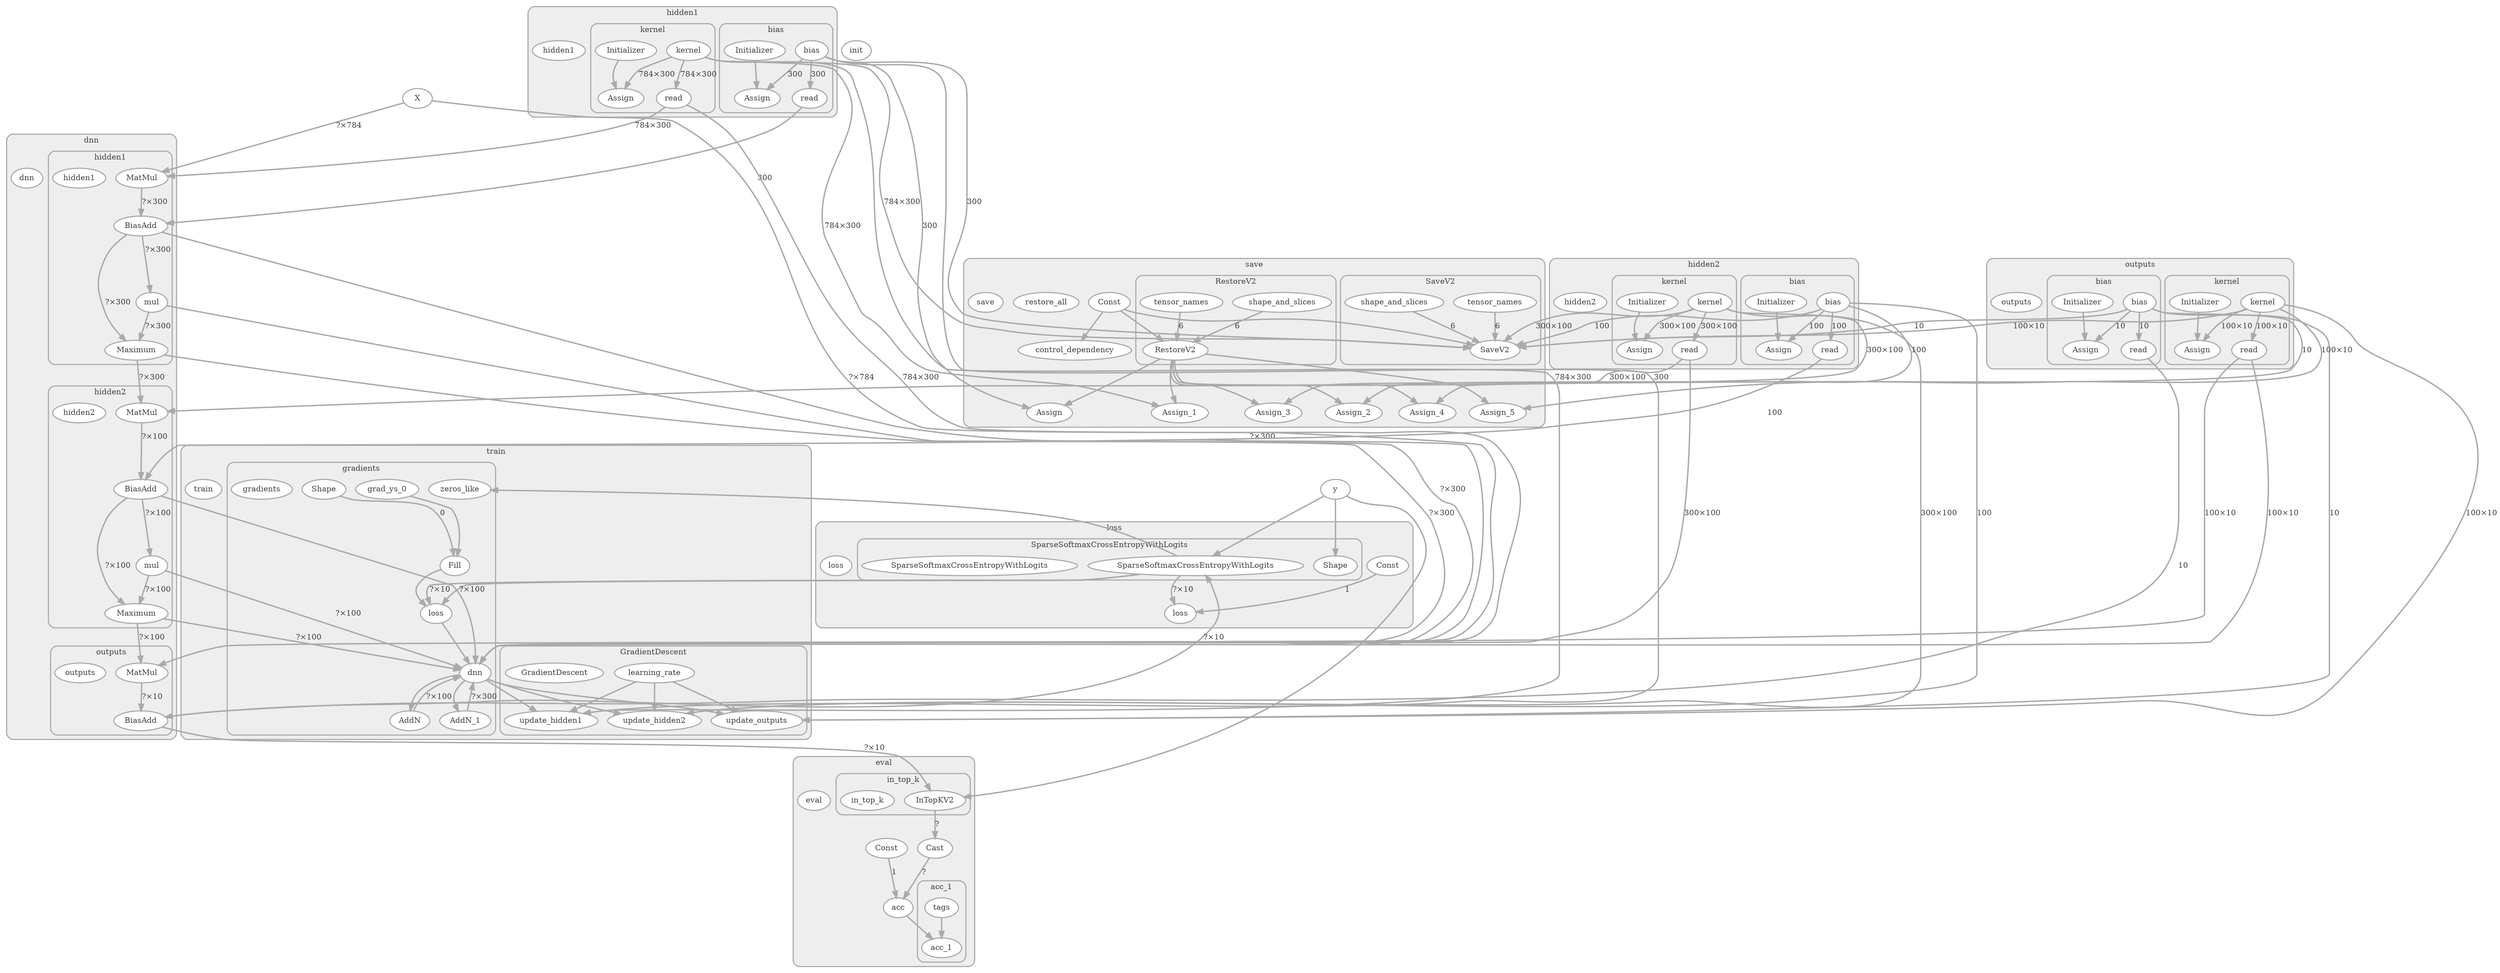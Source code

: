 digraph G {
	graph [color=white fillcolor=white fontcolor="#414141" style=rounded]
	node [color="#aaaaaa" fillcolor=white fontcolor="#414141" penwidth=2 style=filled]
	edge [arrowsize=1.2 color="#aaaaaa" fontcolor="#414141" penwidth=2.5]
	X [label=X]
	y [label=y]
	init [label=init]
	subgraph cluster_0 {
		graph [bgcolor="#eeeeee" color="#aaaaaa" fontcolor="#414141" label=save penwidth=2 style=rounded]
		node [color="#aaaaaa" fillcolor=white fontcolor="#414141" penwidth=2 style=filled]
		edge [arrowsize=1.2 color="#aaaaaa" fontcolor="#414141" penwidth=2.5]
		"save/Assign_2" [label=Assign_2]
		"save/Const" [label=Const]
		"save/Assign_4" [label=Assign_4]
		"save/restore_all" [label=restore_all]
		"save/Assign_1" [label=Assign_1]
		"save/Assign" [label=Assign]
		"save/Assign_3" [label=Assign_3]
		"save/control_dependency" [label=control_dependency]
		"save/Assign_5" [label=Assign_5]
		subgraph cluster_0 {
			graph [bgcolor="#eeeeee" color="#aaaaaa" fontcolor="#414141" label=SaveV2 penwidth=2 style=rounded]
			node [color="#aaaaaa" fillcolor=white fontcolor="#414141" penwidth=2 style=filled]
			edge [arrowsize=1.2 color="#aaaaaa" fontcolor="#414141" penwidth=2.5]
			"save/SaveV2/shape_and_slices" [label=shape_and_slices]
			"save/SaveV2/tensor_names" [label=tensor_names]
			"save/SaveV2" [label=SaveV2]
		}
		subgraph cluster_1 {
			graph [bgcolor="#eeeeee" color="#aaaaaa" fontcolor="#414141" label=RestoreV2 penwidth=2 style=rounded]
			node [color="#aaaaaa" fillcolor=white fontcolor="#414141" penwidth=2 style=filled]
			edge [arrowsize=1.2 color="#aaaaaa" fontcolor="#414141" penwidth=2.5]
			"save/RestoreV2/tensor_names" [label=tensor_names]
			"save/RestoreV2/shape_and_slices" [label=shape_and_slices]
			"save/RestoreV2" [label=RestoreV2]
		}
		save [label=save]
	}
	subgraph cluster_3 {
		graph [bgcolor="#eeeeee" color="#aaaaaa" fontcolor="#414141" label=hidden1 penwidth=2 style=rounded]
		node [color="#aaaaaa" fillcolor=white fontcolor="#414141" penwidth=2 style=filled]
		edge [arrowsize=1.2 color="#aaaaaa" fontcolor="#414141" penwidth=2.5]
		subgraph cluster_3 {
			graph [bgcolor="#eeeeee" color="#aaaaaa" fontcolor="#414141" label=bias penwidth=2 style=rounded]
			node [color="#aaaaaa" fillcolor=white fontcolor="#414141" penwidth=2 style=filled]
			edge [arrowsize=1.2 color="#aaaaaa" fontcolor="#414141" penwidth=2.5]
			"hidden1/bias/Initializer" [label=Initializer]
			"hidden1/bias/Assign" [label=Assign]
			"hidden1/bias/read" [label=read]
			"hidden1/bias" [label=bias]
		}
		subgraph cluster_4 {
			graph [bgcolor="#eeeeee" color="#aaaaaa" fontcolor="#414141" label=kernel penwidth=2 style=rounded]
			node [color="#aaaaaa" fillcolor=white fontcolor="#414141" penwidth=2 style=filled]
			edge [arrowsize=1.2 color="#aaaaaa" fontcolor="#414141" penwidth=2.5]
			"hidden1/kernel/Assign" [label=Assign]
			"hidden1/kernel/Initializer" [label=Initializer]
			"hidden1/kernel/read" [label=read]
			"hidden1/kernel" [label=kernel]
		}
		hidden1 [label=hidden1]
	}
	subgraph cluster_6 {
		graph [bgcolor="#eeeeee" color="#aaaaaa" fontcolor="#414141" label=loss penwidth=2 style=rounded]
		node [color="#aaaaaa" fillcolor=white fontcolor="#414141" penwidth=2 style=filled]
		edge [arrowsize=1.2 color="#aaaaaa" fontcolor="#414141" penwidth=2.5]
		"loss/Const" [label=Const]
		"loss/loss" [label=loss]
		subgraph cluster_6 {
			graph [bgcolor="#eeeeee" color="#aaaaaa" fontcolor="#414141" label=SparseSoftmaxCrossEntropyWithLogits penwidth=2 style=rounded]
			node [color="#aaaaaa" fillcolor=white fontcolor="#414141" penwidth=2 style=filled]
			edge [arrowsize=1.2 color="#aaaaaa" fontcolor="#414141" penwidth=2.5]
			"loss/SparseSoftmaxCrossEntropyWithLogits/SparseSoftmaxCrossEntropyWithLogits" [label=SparseSoftmaxCrossEntropyWithLogits]
			"loss/SparseSoftmaxCrossEntropyWithLogits/Shape" [label=Shape]
			"loss/SparseSoftmaxCrossEntropyWithLogits" [label=SparseSoftmaxCrossEntropyWithLogits]
		}
		loss [label=loss]
	}
	subgraph cluster_8 {
		graph [bgcolor="#eeeeee" color="#aaaaaa" fontcolor="#414141" label=dnn penwidth=2 style=rounded]
		node [color="#aaaaaa" fillcolor=white fontcolor="#414141" penwidth=2 style=filled]
		edge [arrowsize=1.2 color="#aaaaaa" fontcolor="#414141" penwidth=2.5]
		subgraph cluster_8 {
			graph [bgcolor="#eeeeee" color="#aaaaaa" fontcolor="#414141" label=hidden1 penwidth=2 style=rounded]
			node [color="#aaaaaa" fillcolor=white fontcolor="#414141" penwidth=2 style=filled]
			edge [arrowsize=1.2 color="#aaaaaa" fontcolor="#414141" penwidth=2.5]
			"dnn/hidden1/MatMul" [label=MatMul]
			"dnn/hidden1/mul" [label=mul]
			"dnn/hidden1/BiasAdd" [label=BiasAdd]
			"dnn/hidden1/Maximum" [label=Maximum]
			"dnn/hidden1" [label=hidden1]
		}
		subgraph cluster_9 {
			graph [bgcolor="#eeeeee" color="#aaaaaa" fontcolor="#414141" label=outputs penwidth=2 style=rounded]
			node [color="#aaaaaa" fillcolor=white fontcolor="#414141" penwidth=2 style=filled]
			edge [arrowsize=1.2 color="#aaaaaa" fontcolor="#414141" penwidth=2.5]
			"dnn/outputs/MatMul" [label=MatMul]
			"dnn/outputs/BiasAdd" [label=BiasAdd]
			"dnn/outputs" [label=outputs]
		}
		subgraph cluster_10 {
			graph [bgcolor="#eeeeee" color="#aaaaaa" fontcolor="#414141" label=hidden2 penwidth=2 style=rounded]
			node [color="#aaaaaa" fillcolor=white fontcolor="#414141" penwidth=2 style=filled]
			edge [arrowsize=1.2 color="#aaaaaa" fontcolor="#414141" penwidth=2.5]
			"dnn/hidden2/mul" [label=mul]
			"dnn/hidden2/Maximum" [label=Maximum]
			"dnn/hidden2/MatMul" [label=MatMul]
			"dnn/hidden2/BiasAdd" [label=BiasAdd]
			"dnn/hidden2" [label=hidden2]
		}
		dnn [label=dnn]
	}
	subgraph cluster_12 {
		graph [bgcolor="#eeeeee" color="#aaaaaa" fontcolor="#414141" label=hidden2 penwidth=2 style=rounded]
		node [color="#aaaaaa" fillcolor=white fontcolor="#414141" penwidth=2 style=filled]
		edge [arrowsize=1.2 color="#aaaaaa" fontcolor="#414141" penwidth=2.5]
		subgraph cluster_12 {
			graph [bgcolor="#eeeeee" color="#aaaaaa" fontcolor="#414141" label=kernel penwidth=2 style=rounded]
			node [color="#aaaaaa" fillcolor=white fontcolor="#414141" penwidth=2 style=filled]
			edge [arrowsize=1.2 color="#aaaaaa" fontcolor="#414141" penwidth=2.5]
			"hidden2/kernel/Assign" [label=Assign]
			"hidden2/kernel/Initializer" [label=Initializer]
			"hidden2/kernel/read" [label=read]
			"hidden2/kernel" [label=kernel]
		}
		subgraph cluster_13 {
			graph [bgcolor="#eeeeee" color="#aaaaaa" fontcolor="#414141" label=bias penwidth=2 style=rounded]
			node [color="#aaaaaa" fillcolor=white fontcolor="#414141" penwidth=2 style=filled]
			edge [arrowsize=1.2 color="#aaaaaa" fontcolor="#414141" penwidth=2.5]
			"hidden2/bias/Assign" [label=Assign]
			"hidden2/bias/Initializer" [label=Initializer]
			"hidden2/bias/read" [label=read]
			"hidden2/bias" [label=bias]
		}
		hidden2 [label=hidden2]
	}
	subgraph cluster_15 {
		graph [bgcolor="#eeeeee" color="#aaaaaa" fontcolor="#414141" label=train penwidth=2 style=rounded]
		node [color="#aaaaaa" fillcolor=white fontcolor="#414141" penwidth=2 style=filled]
		edge [arrowsize=1.2 color="#aaaaaa" fontcolor="#414141" penwidth=2.5]
		subgraph cluster_15 {
			graph [bgcolor="#eeeeee" color="#aaaaaa" fontcolor="#414141" label=GradientDescent penwidth=2 style=rounded]
			node [color="#aaaaaa" fillcolor=white fontcolor="#414141" penwidth=2 style=filled]
			edge [arrowsize=1.2 color="#aaaaaa" fontcolor="#414141" penwidth=2.5]
			"train/GradientDescent/update_hidden2" [label=update_hidden2]
			"train/GradientDescent/update_outputs" [label=update_outputs]
			"train/GradientDescent/update_hidden1" [label=update_hidden1]
			"train/GradientDescent/learning_rate" [label=learning_rate]
			"train/GradientDescent" [label=GradientDescent]
		}
		subgraph cluster_16 {
			graph [bgcolor="#eeeeee" color="#aaaaaa" fontcolor="#414141" label=gradients penwidth=2 style=rounded]
			node [color="#aaaaaa" fillcolor=white fontcolor="#414141" penwidth=2 style=filled]
			edge [arrowsize=1.2 color="#aaaaaa" fontcolor="#414141" penwidth=2.5]
			"train/gradients/zeros_like" [label=zeros_like]
			"train/gradients/grad_ys_0" [label=grad_ys_0]
			"train/gradients/dnn" [label=dnn]
			"train/gradients/Fill" [label=Fill]
			"train/gradients/loss" [label=loss]
			"train/gradients/AddN" [label=AddN]
			"train/gradients/AddN_1" [label=AddN_1]
			"train/gradients/Shape" [label=Shape]
			"train/gradients" [label=gradients]
		}
		train [label=train]
	}
	subgraph cluster_18 {
		graph [bgcolor="#eeeeee" color="#aaaaaa" fontcolor="#414141" label=eval penwidth=2 style=rounded]
		node [color="#aaaaaa" fillcolor=white fontcolor="#414141" penwidth=2 style=filled]
		edge [arrowsize=1.2 color="#aaaaaa" fontcolor="#414141" penwidth=2.5]
		"eval/acc" [label=acc]
		"eval/Cast" [label=Cast]
		"eval/Const" [label=Const]
		subgraph cluster_18 {
			graph [bgcolor="#eeeeee" color="#aaaaaa" fontcolor="#414141" label=in_top_k penwidth=2 style=rounded]
			node [color="#aaaaaa" fillcolor=white fontcolor="#414141" penwidth=2 style=filled]
			edge [arrowsize=1.2 color="#aaaaaa" fontcolor="#414141" penwidth=2.5]
			"eval/in_top_k/InTopKV2" [label=InTopKV2]
			"eval/in_top_k" [label=in_top_k]
		}
		subgraph cluster_19 {
			graph [bgcolor="#eeeeee" color="#aaaaaa" fontcolor="#414141" label=acc_1 penwidth=2 style=rounded]
			node [color="#aaaaaa" fillcolor=white fontcolor="#414141" penwidth=2 style=filled]
			edge [arrowsize=1.2 color="#aaaaaa" fontcolor="#414141" penwidth=2.5]
			"eval/acc_1/tags" [label=tags]
			"eval/acc_1" [label=acc_1]
		}
		eval [label=eval]
	}
	subgraph cluster_21 {
		graph [bgcolor="#eeeeee" color="#aaaaaa" fontcolor="#414141" label=outputs penwidth=2 style=rounded]
		node [color="#aaaaaa" fillcolor=white fontcolor="#414141" penwidth=2 style=filled]
		edge [arrowsize=1.2 color="#aaaaaa" fontcolor="#414141" penwidth=2.5]
		subgraph cluster_21 {
			graph [bgcolor="#eeeeee" color="#aaaaaa" fontcolor="#414141" label=bias penwidth=2 style=rounded]
			node [color="#aaaaaa" fillcolor=white fontcolor="#414141" penwidth=2 style=filled]
			edge [arrowsize=1.2 color="#aaaaaa" fontcolor="#414141" penwidth=2.5]
			"outputs/bias/Initializer" [label=Initializer]
			"outputs/bias/read" [label=read]
			"outputs/bias/Assign" [label=Assign]
			"outputs/bias" [label=bias]
		}
		subgraph cluster_22 {
			graph [bgcolor="#eeeeee" color="#aaaaaa" fontcolor="#414141" label=kernel penwidth=2 style=rounded]
			node [color="#aaaaaa" fillcolor=white fontcolor="#414141" penwidth=2 style=filled]
			edge [arrowsize=1.2 color="#aaaaaa" fontcolor="#414141" penwidth=2.5]
			"outputs/kernel/Initializer" [label=Initializer]
			"outputs/kernel/read" [label=read]
			"outputs/kernel/Assign" [label=Assign]
			"outputs/kernel" [label=kernel]
		}
		outputs [label=outputs]
	}
	"hidden1/kernel/Initializer" -> "hidden1/kernel/Assign"
	"hidden1/kernel" -> "hidden1/kernel/Assign" [label="784×300"]
	"hidden2/bias" -> "save/Assign_2" [label=100]
	"save/RestoreV2":2 -> "save/Assign_2"
	"train/GradientDescent/learning_rate" -> "train/GradientDescent/update_outputs" [label=""]
	"outputs/bias" -> "train/GradientDescent/update_outputs" [label=10]
	"train/gradients/dnn" -> "train/GradientDescent/update_outputs"
	"outputs/kernel" -> "train/GradientDescent/update_outputs" [label="100×10"]
	"dnn/hidden2/MatMul" -> "dnn/hidden2/BiasAdd" [label="?×100"]
	"hidden2/bias/read" -> "dnn/hidden2/BiasAdd" [label=100]
	"loss/SparseSoftmaxCrossEntropyWithLogits/SparseSoftmaxCrossEntropyWithLogits":1 -> "train/gradients/loss"
	"loss/SparseSoftmaxCrossEntropyWithLogits/SparseSoftmaxCrossEntropyWithLogits" -> "train/gradients/loss" [label="?×10"]
	"train/gradients/Fill" -> "train/gradients/loss" [label=""]
	"dnn/hidden2/Maximum" -> "dnn/outputs/MatMul" [label="?×100"]
	"outputs/kernel/read" -> "dnn/outputs/MatMul" [label="100×10"]
	"outputs/bias" -> "save/Assign_4" [label=10]
	"save/RestoreV2":4 -> "save/Assign_4"
	"train/gradients/grad_ys_0" -> "train/gradients/Fill" [label=""]
	"train/gradients/Shape" -> "train/gradients/Fill" [label=0]
	"save/RestoreV2/tensor_names" -> "save/RestoreV2" [label=6]
	"save/Const" -> "save/RestoreV2" [label=""]
	"save/RestoreV2/shape_and_slices" -> "save/RestoreV2" [label=6]
	y -> "loss/SparseSoftmaxCrossEntropyWithLogits/Shape" [label=""]
	"dnn/hidden1/mul" -> "dnn/hidden1/Maximum" [label="?×300"]
	"dnn/hidden1/BiasAdd" -> "dnn/hidden1/Maximum" [label="?×300"]
	"hidden2/kernel" -> "train/GradientDescent/update_hidden2" [label="300×100"]
	"hidden2/bias" -> "train/GradientDescent/update_hidden2" [label=100]
	"train/gradients/dnn" -> "train/GradientDescent/update_hidden2"
	"train/GradientDescent/learning_rate" -> "train/GradientDescent/update_hidden2" [label=""]
	"outputs/kernel" -> "outputs/kernel/read" [label="100×10"]
	"outputs/bias" -> "outputs/bias/read" [label=10]
	"dnn/hidden1/BiasAdd" -> "dnn/hidden1/mul" [label="?×300"]
	"hidden1/bias" -> "hidden1/bias/read" [label=300]
	"hidden2/kernel/read" -> "dnn/hidden2/MatMul" [label="300×100"]
	"dnn/hidden1/Maximum" -> "dnn/hidden2/MatMul" [label="?×300"]
	"hidden2/kernel" -> "save/Assign_3" [label="300×100"]
	"save/RestoreV2":3 -> "save/Assign_3"
	"train/GradientDescent/learning_rate" -> "train/GradientDescent/update_hidden1" [label=""]
	"hidden1/bias" -> "train/GradientDescent/update_hidden1" [label=300]
	"train/gradients/dnn" -> "train/GradientDescent/update_hidden1"
	"hidden1/kernel" -> "train/GradientDescent/update_hidden1" [label="784×300"]
	"save/Const" -> "save/control_dependency" [label=""]
	"outputs/bias/Initializer" -> "outputs/bias/Assign"
	"outputs/bias" -> "outputs/bias/Assign" [label=10]
	"outputs/kernel/Initializer" -> "outputs/kernel/Assign"
	"outputs/kernel" -> "outputs/kernel/Assign" [label="100×10"]
	"hidden2/bias" -> "hidden2/bias/Assign" [label=100]
	"hidden2/bias/Initializer" -> "hidden2/bias/Assign"
	"dnn/outputs/MatMul" -> "dnn/outputs/BiasAdd" [label="?×10"]
	"outputs/bias/read" -> "dnn/outputs/BiasAdd" [label=10]
	"dnn/hidden1/MatMul" -> "dnn/hidden1/BiasAdd" [label="?×300"]
	"hidden1/bias/read" -> "dnn/hidden1/BiasAdd" [label=300]
	"hidden2/kernel" -> "hidden2/kernel/read" [label="300×100"]
	"dnn/hidden2/BiasAdd" -> "dnn/hidden2/Maximum" [label="?×100"]
	"dnn/hidden2/mul" -> "dnn/hidden2/Maximum" [label="?×100"]
	"save/RestoreV2":1 -> "save/Assign_1"
	"hidden1/kernel" -> "save/Assign_1" [label="784×300"]
	"eval/Cast" -> "eval/acc" [label="?"]
	"eval/Const" -> "eval/acc" [label=1]
	"save/RestoreV2" -> "save/Assign" [label=""]
	"hidden1/bias" -> "save/Assign" [label=300]
	X -> "dnn/hidden1/MatMul" [label="?×784"]
	"hidden1/kernel/read" -> "dnn/hidden1/MatMul" [label="784×300"]
	"train/gradients/dnn" -> "train/gradients/AddN_1"
	"loss/SparseSoftmaxCrossEntropyWithLogits/SparseSoftmaxCrossEntropyWithLogits":1 -> "train/gradients/zeros_like"
	"eval/in_top_k/InTopKV2" -> "eval/Cast" [label="?"]
	"eval/acc" -> "eval/acc_1" [label=""]
	"eval/acc_1/tags" -> "eval/acc_1" [label=""]
	"dnn/hidden2/BiasAdd" -> "dnn/hidden2/mul" [label="?×100"]
	"hidden1/bias/Initializer" -> "hidden1/bias/Assign"
	"hidden1/bias" -> "hidden1/bias/Assign" [label=300]
	X -> "train/gradients/dnn" [label="?×784"]
	"outputs/kernel/read" -> "train/gradients/dnn" [label="100×10"]
	"dnn/hidden2/mul" -> "train/gradients/dnn" [label="?×100"]
	"train/gradients/loss" -> "train/gradients/dnn"
	"dnn/hidden2/BiasAdd" -> "train/gradients/dnn" [label="?×100"]
	"hidden2/kernel/read" -> "train/gradients/dnn" [label="300×100"]
	"dnn/hidden1/BiasAdd" -> "train/gradients/dnn" [label="?×300"]
	"dnn/hidden2/Maximum" -> "train/gradients/dnn" [label="?×100"]
	"dnn/hidden1/Maximum" -> "train/gradients/dnn" [label="?×300"]
	"hidden1/kernel/read" -> "train/gradients/dnn" [label="784×300"]
	"train/gradients/AddN_1" -> "train/gradients/dnn" [label="?×300"]
	"dnn/hidden1/mul" -> "train/gradients/dnn" [label="?×300"]
	"train/gradients/AddN" -> "train/gradients/dnn" [label="?×100"]
	"hidden2/bias" -> "hidden2/bias/read" [label=100]
	"save/RestoreV2":5 -> "save/Assign_5"
	"outputs/kernel" -> "save/Assign_5" [label="100×10"]
	y -> "loss/SparseSoftmaxCrossEntropyWithLogits/SparseSoftmaxCrossEntropyWithLogits" [label=""]
	"dnn/outputs/BiasAdd" -> "loss/SparseSoftmaxCrossEntropyWithLogits/SparseSoftmaxCrossEntropyWithLogits" [label="?×10"]
	"train/gradients/dnn" -> "train/gradients/AddN"
	"hidden1/kernel" -> "hidden1/kernel/read" [label="784×300"]
	y -> "eval/in_top_k/InTopKV2" [label=""]
	"dnn/outputs/BiasAdd" -> "eval/in_top_k/InTopKV2" [label="?×10"]
	"hidden2/bias" -> "save/SaveV2" [label=100]
	"hidden1/bias" -> "save/SaveV2" [label=300]
	"outputs/kernel" -> "save/SaveV2" [label="100×10"]
	"save/Const" -> "save/SaveV2" [label=""]
	"hidden2/kernel" -> "save/SaveV2" [label="300×100"]
	"save/SaveV2/shape_and_slices" -> "save/SaveV2" [label=6]
	"hidden1/kernel" -> "save/SaveV2" [label="784×300"]
	"outputs/bias" -> "save/SaveV2" [label=10]
	"save/SaveV2/tensor_names" -> "save/SaveV2" [label=6]
	"hidden2/kernel" -> "hidden2/kernel/Assign" [label="300×100"]
	"hidden2/kernel/Initializer" -> "hidden2/kernel/Assign"
	"loss/Const" -> "loss/loss" [label=1]
	"loss/SparseSoftmaxCrossEntropyWithLogits/SparseSoftmaxCrossEntropyWithLogits" -> "loss/loss" [label="?×10"]
}
